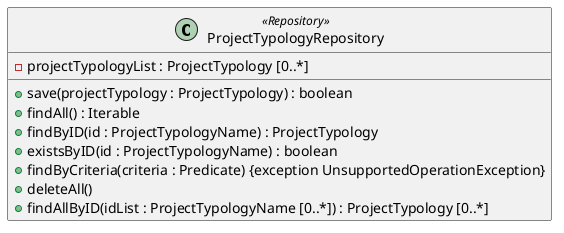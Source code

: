 @startuml

class ProjectTypologyRepository<<Repository>> {
    - projectTypologyList : ProjectTypology [0..*]

    + save(projectTypology : ProjectTypology) : boolean
    + findAll() : Iterable
    + findByID(id : ProjectTypologyName) : ProjectTypology
    + existsByID(id : ProjectTypologyName) : boolean
    + findByCriteria(criteria : Predicate) {exception UnsupportedOperationException}
    + deleteAll()
    + findAllByID(idList : ProjectTypologyName [0..*]) : ProjectTypology [0..*]
}

@enduml